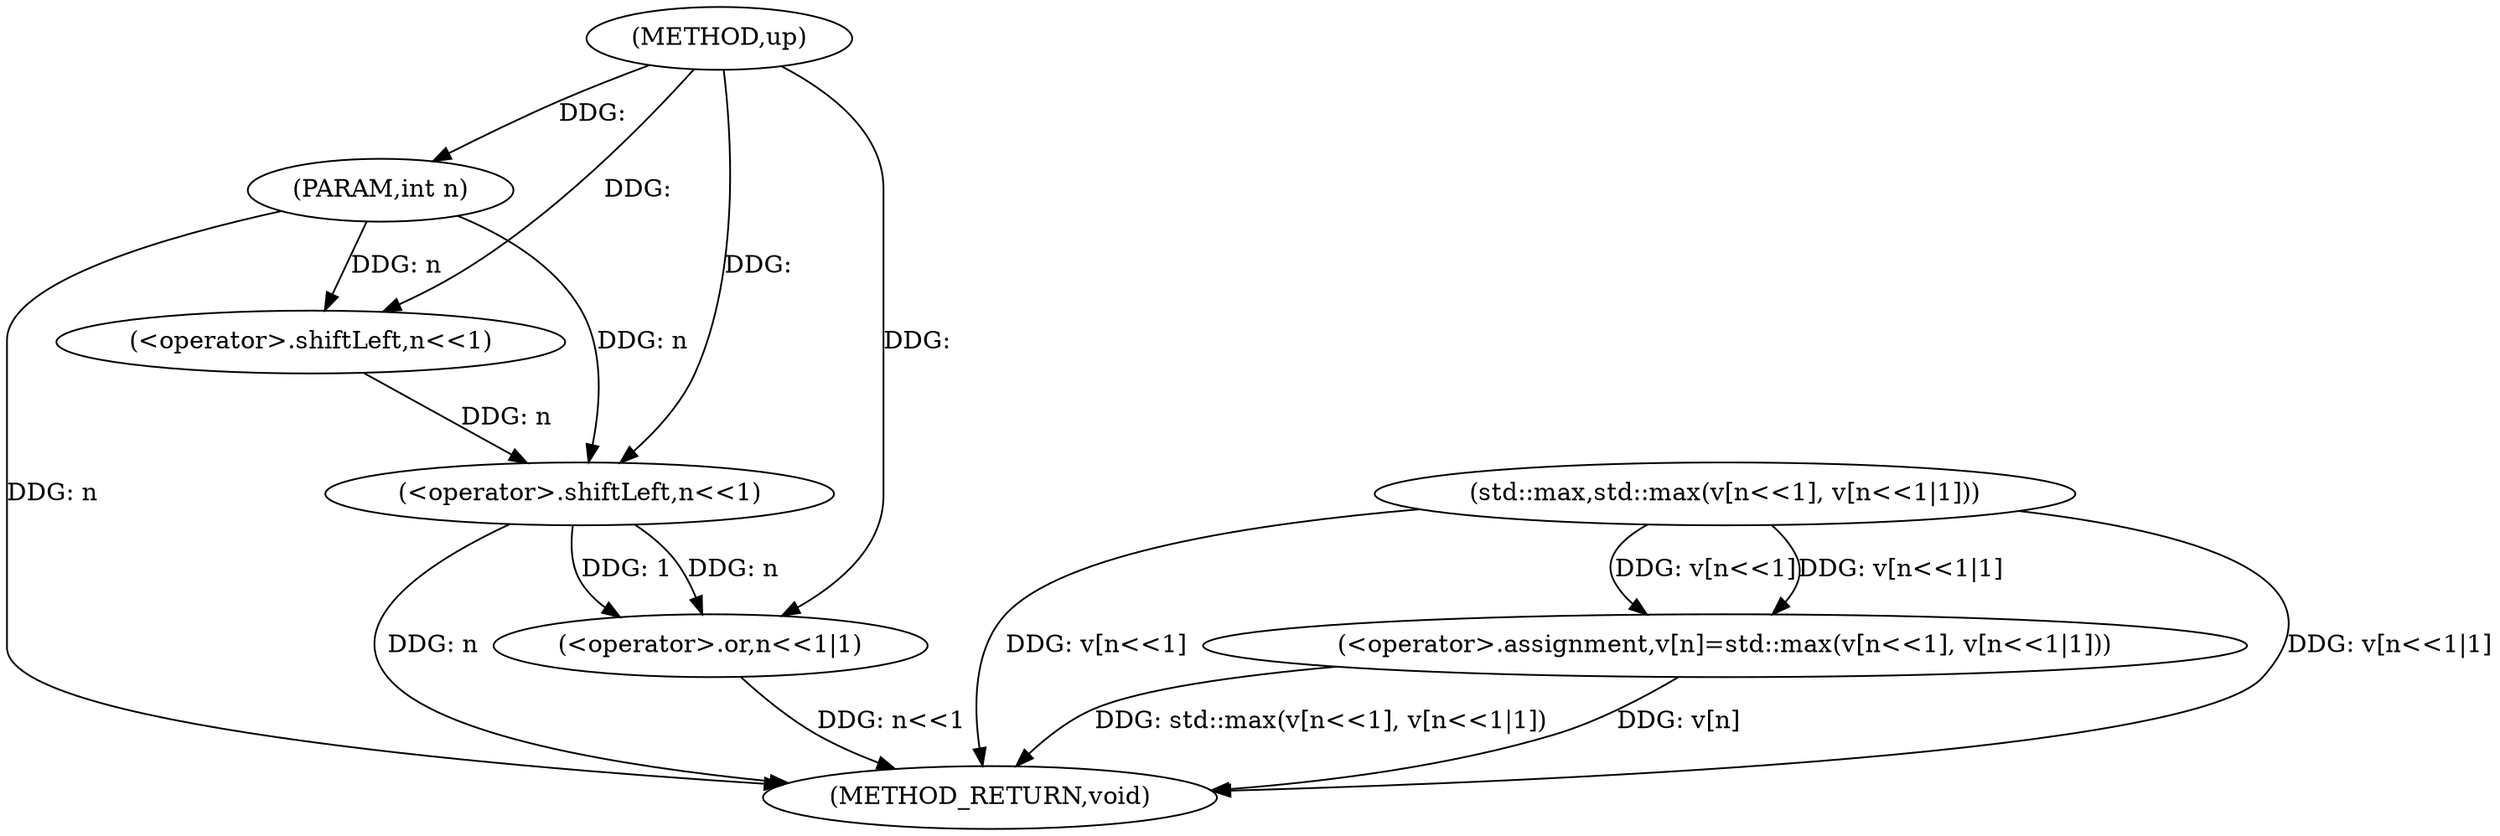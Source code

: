 digraph "up" {  
"1000223" [label = "(METHOD,up)" ]
"1000243" [label = "(METHOD_RETURN,void)" ]
"1000224" [label = "(PARAM,int n)" ]
"1000226" [label = "(<operator>.assignment,v[n]=std::max(v[n<<1], v[n<<1|1]))" ]
"1000230" [label = "(std::max,std::max(v[n<<1], v[n<<1|1]))" ]
"1000233" [label = "(<operator>.shiftLeft,n<<1)" ]
"1000238" [label = "(<operator>.or,n<<1|1)" ]
"1000239" [label = "(<operator>.shiftLeft,n<<1)" ]
  "1000224" -> "1000243"  [ label = "DDG: n"] 
  "1000226" -> "1000243"  [ label = "DDG: v[n]"] 
  "1000230" -> "1000243"  [ label = "DDG: v[n<<1]"] 
  "1000239" -> "1000243"  [ label = "DDG: n"] 
  "1000238" -> "1000243"  [ label = "DDG: n<<1"] 
  "1000230" -> "1000243"  [ label = "DDG: v[n<<1|1]"] 
  "1000226" -> "1000243"  [ label = "DDG: std::max(v[n<<1], v[n<<1|1])"] 
  "1000223" -> "1000224"  [ label = "DDG: "] 
  "1000230" -> "1000226"  [ label = "DDG: v[n<<1]"] 
  "1000230" -> "1000226"  [ label = "DDG: v[n<<1|1]"] 
  "1000224" -> "1000233"  [ label = "DDG: n"] 
  "1000223" -> "1000233"  [ label = "DDG: "] 
  "1000239" -> "1000238"  [ label = "DDG: 1"] 
  "1000239" -> "1000238"  [ label = "DDG: n"] 
  "1000223" -> "1000238"  [ label = "DDG: "] 
  "1000233" -> "1000239"  [ label = "DDG: n"] 
  "1000224" -> "1000239"  [ label = "DDG: n"] 
  "1000223" -> "1000239"  [ label = "DDG: "] 
}
